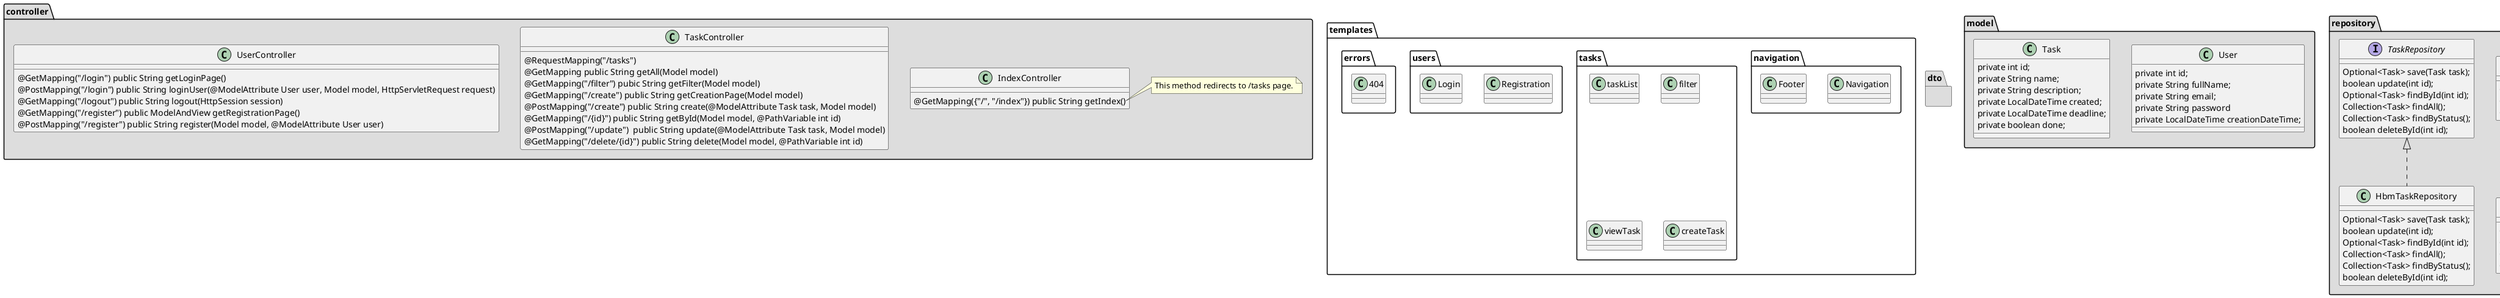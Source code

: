 @startuml cinema
package "model" #DDDDDD {
    Class User {
        private int id;
        private String fullName;
        private String email;
        private String password
        private LocalDateTime creationDateTime;
    }

     Class Task {
         private int id;
         private String name;
         private String description;
         private LocalDateTime created;
         private LocalDateTime deadline;
         private boolean done;
        }
}

package "dto" #DDDDDD {

}

package "repository" #DDDDDD {
 Interface UserRepository {
         Optional<User> save(User user);
         Optional<User> findById(int id);
         Optional<User> findByEmailAndPassword(String email, String password);
    }

 Class HbmUserRepository implements UserRepository {
    Optional<User> save(User user);
    Optional<User> findById(int id);
    Collection<User> findAll();
    Optional<User> findByEmailAndPassword(String email, String password);
        }

 Interface TaskRepository {
    Optional<Task> save(Task task);
    boolean update(int id);
    Optional<Task> findById(int id);
    Collection<Task> findAll();
    Collection<Task> findByStatus();
    boolean deleteById(int id);
        }

 Class HbmTaskRepository implements TaskRepository {
    Optional<Task> save(Task task);
    boolean update(int id);
    Optional<Task> findById(int id);
    Collection<Task> findAll();
    Collection<Task> findByStatus();
    boolean deleteById(int id);
   }
}

package "service" #DDDDDD {
    Interface UserService {
        Optional<User> save(User user);
        Optional<User> findById(int id);
        Optional<User> findByEmailAndPassword(String email, String password);
        }

    Class SimpleUserService implements UserService {
        Optional<User> save(User user);
        Optional<User> findById(int id);
        Collection<User> findAll();
        Optional<User> findByEmailAndPassword(String email, String password);
            }

    Interface TaskService {
        Optional<Task> save(Task task);
        boolean update(int id);
        Optional<Task> findById(int id);
        Collection<Task> findAll();
        Collection<Task> findByStatus();
        boolean deleteById(int id);
                    }

    Class SimpleTaskService implements TaskService {
         Optional<Task> save(Task task);
         boolean update(int id);
         Optional<Task> findById(int id);
         Collection<Task> findAll();
         Collection<Task> findByStatus();
         boolean deleteById(int id);
          }
}


package "filter" #DDDDDD {
    Class AuthorizationFilter {
    }

    Class SessionFilter {
    }
}


package "controller" #DDDDDD {
Class IndexController {
   @GetMapping({"/", "/index"}) public String getIndex()

}
  note right of IndexController::getIndex
     This method redirects to /tasks page.
   end note

    Class TaskController {
          @RequestMapping("/tasks")
          @GetMapping public String getAll(Model model)
          @GetMapping("/filter") pubic String getFilter(Model model)
          @GetMapping("/create") public String getCreationPage(Model model)
          @PostMapping("/create") public String create(@ModelAttribute Task task, Model model)
          @GetMapping("/{id}") public String getById(Model model, @PathVariable int id)
          @PostMapping("/update")  public String update(@ModelAttribute Task task, Model model)
          @GetMapping("/delete/{id}") public String delete(Model model, @PathVariable int id)
    }

    Class UserController {
        @GetMapping("/login") public String getLoginPage()
        @PostMapping("/login") public String loginUser(@ModelAttribute User user, Model model, HttpServletRequest request)
        @GetMapping("/logout") public String logout(HttpSession session)
        @GetMapping("/register") public ModelAndView getRegistrationPage()
        @PostMapping("/register") public String register(Model model, @ModelAttribute User user)
    }
}


package "templates" {
    package "navigation" {
        Class Navigation {
        }

        Class Footer {
        }
    }

    package "tasks" {
        Class taskList {
        }
        Class filter {
        }
        Class viewTask {
        }
        Class createTask {
        }
    }

    package "users" {
        Class Registration {
        }

        Class Login {
        }
    }

    package "errors" {
        Class 404 {
        }
    }
}
@enduml